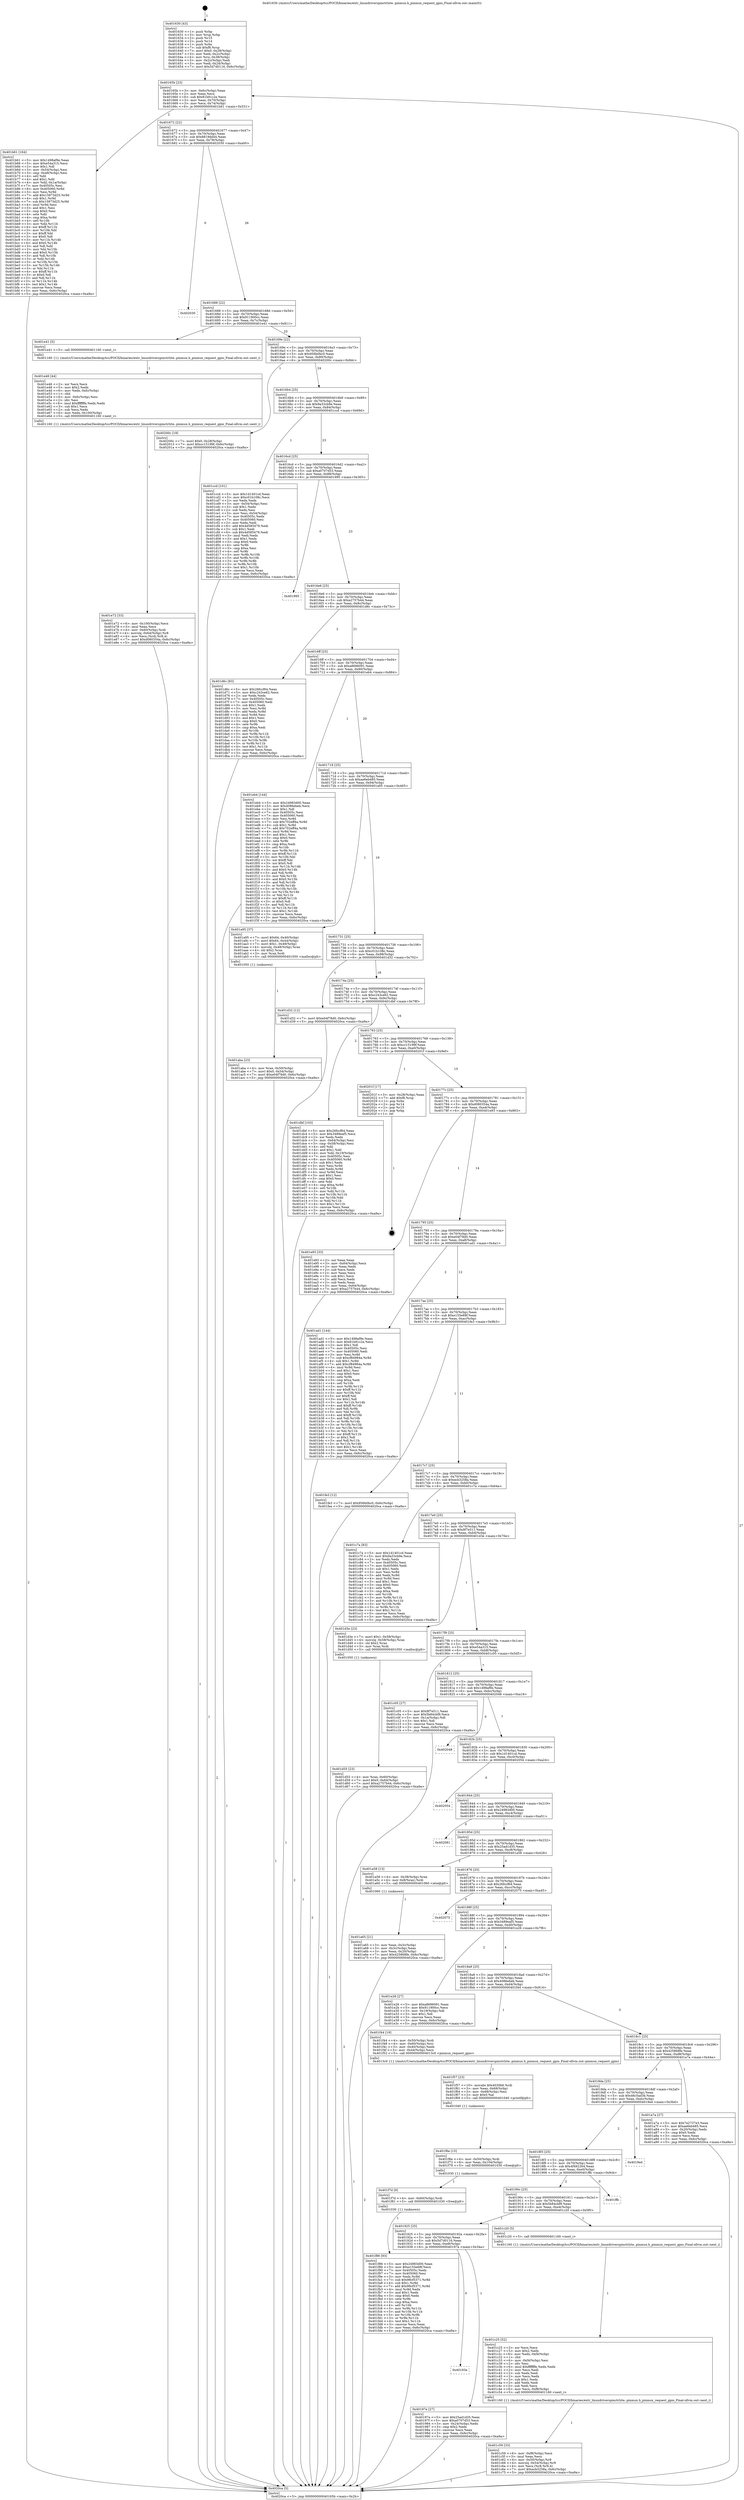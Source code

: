 digraph "0x401630" {
  label = "0x401630 (/mnt/c/Users/mathe/Desktop/tcc/POCII/binaries/extr_linuxdriverspinctrlzte..pinmux.h_pinmux_request_gpio_Final-ollvm.out::main(0))"
  labelloc = "t"
  node[shape=record]

  Entry [label="",width=0.3,height=0.3,shape=circle,fillcolor=black,style=filled]
  "0x40165b" [label="{
     0x40165b [23]\l
     | [instrs]\l
     &nbsp;&nbsp;0x40165b \<+3\>: mov -0x6c(%rbp),%eax\l
     &nbsp;&nbsp;0x40165e \<+2\>: mov %eax,%ecx\l
     &nbsp;&nbsp;0x401660 \<+6\>: sub $0x81b91c2e,%ecx\l
     &nbsp;&nbsp;0x401666 \<+3\>: mov %eax,-0x70(%rbp)\l
     &nbsp;&nbsp;0x401669 \<+3\>: mov %ecx,-0x74(%rbp)\l
     &nbsp;&nbsp;0x40166c \<+6\>: je 0000000000401b61 \<main+0x531\>\l
  }"]
  "0x401b61" [label="{
     0x401b61 [164]\l
     | [instrs]\l
     &nbsp;&nbsp;0x401b61 \<+5\>: mov $0x1498af9e,%eax\l
     &nbsp;&nbsp;0x401b66 \<+5\>: mov $0xe54a315,%ecx\l
     &nbsp;&nbsp;0x401b6b \<+2\>: mov $0x1,%dl\l
     &nbsp;&nbsp;0x401b6d \<+3\>: mov -0x54(%rbp),%esi\l
     &nbsp;&nbsp;0x401b70 \<+3\>: cmp -0x48(%rbp),%esi\l
     &nbsp;&nbsp;0x401b73 \<+4\>: setl %dil\l
     &nbsp;&nbsp;0x401b77 \<+4\>: and $0x1,%dil\l
     &nbsp;&nbsp;0x401b7b \<+4\>: mov %dil,-0x1a(%rbp)\l
     &nbsp;&nbsp;0x401b7f \<+7\>: mov 0x40505c,%esi\l
     &nbsp;&nbsp;0x401b86 \<+8\>: mov 0x405060,%r8d\l
     &nbsp;&nbsp;0x401b8e \<+3\>: mov %esi,%r9d\l
     &nbsp;&nbsp;0x401b91 \<+7\>: add $0x15873d25,%r9d\l
     &nbsp;&nbsp;0x401b98 \<+4\>: sub $0x1,%r9d\l
     &nbsp;&nbsp;0x401b9c \<+7\>: sub $0x15873d25,%r9d\l
     &nbsp;&nbsp;0x401ba3 \<+4\>: imul %r9d,%esi\l
     &nbsp;&nbsp;0x401ba7 \<+3\>: and $0x1,%esi\l
     &nbsp;&nbsp;0x401baa \<+3\>: cmp $0x0,%esi\l
     &nbsp;&nbsp;0x401bad \<+4\>: sete %dil\l
     &nbsp;&nbsp;0x401bb1 \<+4\>: cmp $0xa,%r8d\l
     &nbsp;&nbsp;0x401bb5 \<+4\>: setl %r10b\l
     &nbsp;&nbsp;0x401bb9 \<+3\>: mov %dil,%r11b\l
     &nbsp;&nbsp;0x401bbc \<+4\>: xor $0xff,%r11b\l
     &nbsp;&nbsp;0x401bc0 \<+3\>: mov %r10b,%bl\l
     &nbsp;&nbsp;0x401bc3 \<+3\>: xor $0xff,%bl\l
     &nbsp;&nbsp;0x401bc6 \<+3\>: xor $0x0,%dl\l
     &nbsp;&nbsp;0x401bc9 \<+3\>: mov %r11b,%r14b\l
     &nbsp;&nbsp;0x401bcc \<+4\>: and $0x0,%r14b\l
     &nbsp;&nbsp;0x401bd0 \<+3\>: and %dl,%dil\l
     &nbsp;&nbsp;0x401bd3 \<+3\>: mov %bl,%r15b\l
     &nbsp;&nbsp;0x401bd6 \<+4\>: and $0x0,%r15b\l
     &nbsp;&nbsp;0x401bda \<+3\>: and %dl,%r10b\l
     &nbsp;&nbsp;0x401bdd \<+3\>: or %dil,%r14b\l
     &nbsp;&nbsp;0x401be0 \<+3\>: or %r10b,%r15b\l
     &nbsp;&nbsp;0x401be3 \<+3\>: xor %r15b,%r14b\l
     &nbsp;&nbsp;0x401be6 \<+3\>: or %bl,%r11b\l
     &nbsp;&nbsp;0x401be9 \<+4\>: xor $0xff,%r11b\l
     &nbsp;&nbsp;0x401bed \<+3\>: or $0x0,%dl\l
     &nbsp;&nbsp;0x401bf0 \<+3\>: and %dl,%r11b\l
     &nbsp;&nbsp;0x401bf3 \<+3\>: or %r11b,%r14b\l
     &nbsp;&nbsp;0x401bf6 \<+4\>: test $0x1,%r14b\l
     &nbsp;&nbsp;0x401bfa \<+3\>: cmovne %ecx,%eax\l
     &nbsp;&nbsp;0x401bfd \<+3\>: mov %eax,-0x6c(%rbp)\l
     &nbsp;&nbsp;0x401c00 \<+5\>: jmp 00000000004020ca \<main+0xa9a\>\l
  }"]
  "0x401672" [label="{
     0x401672 [22]\l
     | [instrs]\l
     &nbsp;&nbsp;0x401672 \<+5\>: jmp 0000000000401677 \<main+0x47\>\l
     &nbsp;&nbsp;0x401677 \<+3\>: mov -0x70(%rbp),%eax\l
     &nbsp;&nbsp;0x40167a \<+5\>: sub $0x8819dd44,%eax\l
     &nbsp;&nbsp;0x40167f \<+3\>: mov %eax,-0x78(%rbp)\l
     &nbsp;&nbsp;0x401682 \<+6\>: je 0000000000402030 \<main+0xa00\>\l
  }"]
  Exit [label="",width=0.3,height=0.3,shape=circle,fillcolor=black,style=filled,peripheries=2]
  "0x402030" [label="{
     0x402030\l
  }", style=dashed]
  "0x401688" [label="{
     0x401688 [22]\l
     | [instrs]\l
     &nbsp;&nbsp;0x401688 \<+5\>: jmp 000000000040168d \<main+0x5d\>\l
     &nbsp;&nbsp;0x40168d \<+3\>: mov -0x70(%rbp),%eax\l
     &nbsp;&nbsp;0x401690 \<+5\>: sub $0x911900cc,%eax\l
     &nbsp;&nbsp;0x401695 \<+3\>: mov %eax,-0x7c(%rbp)\l
     &nbsp;&nbsp;0x401698 \<+6\>: je 0000000000401e41 \<main+0x811\>\l
  }"]
  "0x401f86" [label="{
     0x401f86 [93]\l
     | [instrs]\l
     &nbsp;&nbsp;0x401f86 \<+5\>: mov $0x24983d00,%eax\l
     &nbsp;&nbsp;0x401f8b \<+5\>: mov $0xe155e68f,%ecx\l
     &nbsp;&nbsp;0x401f90 \<+7\>: mov 0x40505c,%edx\l
     &nbsp;&nbsp;0x401f97 \<+7\>: mov 0x405060,%esi\l
     &nbsp;&nbsp;0x401f9e \<+3\>: mov %edx,%r8d\l
     &nbsp;&nbsp;0x401fa1 \<+7\>: sub $0x98cf5371,%r8d\l
     &nbsp;&nbsp;0x401fa8 \<+4\>: sub $0x1,%r8d\l
     &nbsp;&nbsp;0x401fac \<+7\>: add $0x98cf5371,%r8d\l
     &nbsp;&nbsp;0x401fb3 \<+4\>: imul %r8d,%edx\l
     &nbsp;&nbsp;0x401fb7 \<+3\>: and $0x1,%edx\l
     &nbsp;&nbsp;0x401fba \<+3\>: cmp $0x0,%edx\l
     &nbsp;&nbsp;0x401fbd \<+4\>: sete %r9b\l
     &nbsp;&nbsp;0x401fc1 \<+3\>: cmp $0xa,%esi\l
     &nbsp;&nbsp;0x401fc4 \<+4\>: setl %r10b\l
     &nbsp;&nbsp;0x401fc8 \<+3\>: mov %r9b,%r11b\l
     &nbsp;&nbsp;0x401fcb \<+3\>: and %r10b,%r11b\l
     &nbsp;&nbsp;0x401fce \<+3\>: xor %r10b,%r9b\l
     &nbsp;&nbsp;0x401fd1 \<+3\>: or %r9b,%r11b\l
     &nbsp;&nbsp;0x401fd4 \<+4\>: test $0x1,%r11b\l
     &nbsp;&nbsp;0x401fd8 \<+3\>: cmovne %ecx,%eax\l
     &nbsp;&nbsp;0x401fdb \<+3\>: mov %eax,-0x6c(%rbp)\l
     &nbsp;&nbsp;0x401fde \<+5\>: jmp 00000000004020ca \<main+0xa9a\>\l
  }"]
  "0x401e41" [label="{
     0x401e41 [5]\l
     | [instrs]\l
     &nbsp;&nbsp;0x401e41 \<+5\>: call 0000000000401160 \<next_i\>\l
     | [calls]\l
     &nbsp;&nbsp;0x401160 \{1\} (/mnt/c/Users/mathe/Desktop/tcc/POCII/binaries/extr_linuxdriverspinctrlzte..pinmux.h_pinmux_request_gpio_Final-ollvm.out::next_i)\l
  }"]
  "0x40169e" [label="{
     0x40169e [22]\l
     | [instrs]\l
     &nbsp;&nbsp;0x40169e \<+5\>: jmp 00000000004016a3 \<main+0x73\>\l
     &nbsp;&nbsp;0x4016a3 \<+3\>: mov -0x70(%rbp),%eax\l
     &nbsp;&nbsp;0x4016a6 \<+5\>: sub $0x956b0bc0,%eax\l
     &nbsp;&nbsp;0x4016ab \<+3\>: mov %eax,-0x80(%rbp)\l
     &nbsp;&nbsp;0x4016ae \<+6\>: je 000000000040200c \<main+0x9dc\>\l
  }"]
  "0x401f7d" [label="{
     0x401f7d [9]\l
     | [instrs]\l
     &nbsp;&nbsp;0x401f7d \<+4\>: mov -0x60(%rbp),%rdi\l
     &nbsp;&nbsp;0x401f81 \<+5\>: call 0000000000401030 \<free@plt\>\l
     | [calls]\l
     &nbsp;&nbsp;0x401030 \{1\} (unknown)\l
  }"]
  "0x40200c" [label="{
     0x40200c [19]\l
     | [instrs]\l
     &nbsp;&nbsp;0x40200c \<+7\>: movl $0x0,-0x28(%rbp)\l
     &nbsp;&nbsp;0x402013 \<+7\>: movl $0xcc15199f,-0x6c(%rbp)\l
     &nbsp;&nbsp;0x40201a \<+5\>: jmp 00000000004020ca \<main+0xa9a\>\l
  }"]
  "0x4016b4" [label="{
     0x4016b4 [25]\l
     | [instrs]\l
     &nbsp;&nbsp;0x4016b4 \<+5\>: jmp 00000000004016b9 \<main+0x89\>\l
     &nbsp;&nbsp;0x4016b9 \<+3\>: mov -0x70(%rbp),%eax\l
     &nbsp;&nbsp;0x4016bc \<+5\>: sub $0x9a33cb9e,%eax\l
     &nbsp;&nbsp;0x4016c1 \<+6\>: mov %eax,-0x84(%rbp)\l
     &nbsp;&nbsp;0x4016c7 \<+6\>: je 0000000000401ccd \<main+0x69d\>\l
  }"]
  "0x401f6e" [label="{
     0x401f6e [15]\l
     | [instrs]\l
     &nbsp;&nbsp;0x401f6e \<+4\>: mov -0x50(%rbp),%rdi\l
     &nbsp;&nbsp;0x401f72 \<+6\>: mov %eax,-0x104(%rbp)\l
     &nbsp;&nbsp;0x401f78 \<+5\>: call 0000000000401030 \<free@plt\>\l
     | [calls]\l
     &nbsp;&nbsp;0x401030 \{1\} (unknown)\l
  }"]
  "0x401ccd" [label="{
     0x401ccd [101]\l
     | [instrs]\l
     &nbsp;&nbsp;0x401ccd \<+5\>: mov $0x1d1401cd,%eax\l
     &nbsp;&nbsp;0x401cd2 \<+5\>: mov $0xc01b108c,%ecx\l
     &nbsp;&nbsp;0x401cd7 \<+2\>: xor %edx,%edx\l
     &nbsp;&nbsp;0x401cd9 \<+3\>: mov -0x54(%rbp),%esi\l
     &nbsp;&nbsp;0x401cdc \<+3\>: sub $0x1,%edx\l
     &nbsp;&nbsp;0x401cdf \<+2\>: sub %edx,%esi\l
     &nbsp;&nbsp;0x401ce1 \<+3\>: mov %esi,-0x54(%rbp)\l
     &nbsp;&nbsp;0x401ce4 \<+7\>: mov 0x40505c,%edx\l
     &nbsp;&nbsp;0x401ceb \<+7\>: mov 0x405060,%esi\l
     &nbsp;&nbsp;0x401cf2 \<+2\>: mov %edx,%edi\l
     &nbsp;&nbsp;0x401cf4 \<+6\>: add $0x4d585479,%edi\l
     &nbsp;&nbsp;0x401cfa \<+3\>: sub $0x1,%edi\l
     &nbsp;&nbsp;0x401cfd \<+6\>: sub $0x4d585479,%edi\l
     &nbsp;&nbsp;0x401d03 \<+3\>: imul %edi,%edx\l
     &nbsp;&nbsp;0x401d06 \<+3\>: and $0x1,%edx\l
     &nbsp;&nbsp;0x401d09 \<+3\>: cmp $0x0,%edx\l
     &nbsp;&nbsp;0x401d0c \<+4\>: sete %r8b\l
     &nbsp;&nbsp;0x401d10 \<+3\>: cmp $0xa,%esi\l
     &nbsp;&nbsp;0x401d13 \<+4\>: setl %r9b\l
     &nbsp;&nbsp;0x401d17 \<+3\>: mov %r8b,%r10b\l
     &nbsp;&nbsp;0x401d1a \<+3\>: and %r9b,%r10b\l
     &nbsp;&nbsp;0x401d1d \<+3\>: xor %r9b,%r8b\l
     &nbsp;&nbsp;0x401d20 \<+3\>: or %r8b,%r10b\l
     &nbsp;&nbsp;0x401d23 \<+4\>: test $0x1,%r10b\l
     &nbsp;&nbsp;0x401d27 \<+3\>: cmovne %ecx,%eax\l
     &nbsp;&nbsp;0x401d2a \<+3\>: mov %eax,-0x6c(%rbp)\l
     &nbsp;&nbsp;0x401d2d \<+5\>: jmp 00000000004020ca \<main+0xa9a\>\l
  }"]
  "0x4016cd" [label="{
     0x4016cd [25]\l
     | [instrs]\l
     &nbsp;&nbsp;0x4016cd \<+5\>: jmp 00000000004016d2 \<main+0xa2\>\l
     &nbsp;&nbsp;0x4016d2 \<+3\>: mov -0x70(%rbp),%eax\l
     &nbsp;&nbsp;0x4016d5 \<+5\>: sub $0xa0707d53,%eax\l
     &nbsp;&nbsp;0x4016da \<+6\>: mov %eax,-0x88(%rbp)\l
     &nbsp;&nbsp;0x4016e0 \<+6\>: je 0000000000401995 \<main+0x365\>\l
  }"]
  "0x401f57" [label="{
     0x401f57 [23]\l
     | [instrs]\l
     &nbsp;&nbsp;0x401f57 \<+10\>: movabs $0x4030b6,%rdi\l
     &nbsp;&nbsp;0x401f61 \<+3\>: mov %eax,-0x68(%rbp)\l
     &nbsp;&nbsp;0x401f64 \<+3\>: mov -0x68(%rbp),%esi\l
     &nbsp;&nbsp;0x401f67 \<+2\>: mov $0x0,%al\l
     &nbsp;&nbsp;0x401f69 \<+5\>: call 0000000000401040 \<printf@plt\>\l
     | [calls]\l
     &nbsp;&nbsp;0x401040 \{1\} (unknown)\l
  }"]
  "0x401995" [label="{
     0x401995\l
  }", style=dashed]
  "0x4016e6" [label="{
     0x4016e6 [25]\l
     | [instrs]\l
     &nbsp;&nbsp;0x4016e6 \<+5\>: jmp 00000000004016eb \<main+0xbb\>\l
     &nbsp;&nbsp;0x4016eb \<+3\>: mov -0x70(%rbp),%eax\l
     &nbsp;&nbsp;0x4016ee \<+5\>: sub $0xa2757b44,%eax\l
     &nbsp;&nbsp;0x4016f3 \<+6\>: mov %eax,-0x8c(%rbp)\l
     &nbsp;&nbsp;0x4016f9 \<+6\>: je 0000000000401d6c \<main+0x73c\>\l
  }"]
  "0x401e72" [label="{
     0x401e72 [33]\l
     | [instrs]\l
     &nbsp;&nbsp;0x401e72 \<+6\>: mov -0x100(%rbp),%ecx\l
     &nbsp;&nbsp;0x401e78 \<+3\>: imul %eax,%ecx\l
     &nbsp;&nbsp;0x401e7b \<+4\>: mov -0x60(%rbp),%rdi\l
     &nbsp;&nbsp;0x401e7f \<+4\>: movslq -0x64(%rbp),%r8\l
     &nbsp;&nbsp;0x401e83 \<+4\>: mov %ecx,(%rdi,%r8,4)\l
     &nbsp;&nbsp;0x401e87 \<+7\>: movl $0xd080354a,-0x6c(%rbp)\l
     &nbsp;&nbsp;0x401e8e \<+5\>: jmp 00000000004020ca \<main+0xa9a\>\l
  }"]
  "0x401d6c" [label="{
     0x401d6c [83]\l
     | [instrs]\l
     &nbsp;&nbsp;0x401d6c \<+5\>: mov $0x26fccf64,%eax\l
     &nbsp;&nbsp;0x401d71 \<+5\>: mov $0xc243ce62,%ecx\l
     &nbsp;&nbsp;0x401d76 \<+2\>: xor %edx,%edx\l
     &nbsp;&nbsp;0x401d78 \<+7\>: mov 0x40505c,%esi\l
     &nbsp;&nbsp;0x401d7f \<+7\>: mov 0x405060,%edi\l
     &nbsp;&nbsp;0x401d86 \<+3\>: sub $0x1,%edx\l
     &nbsp;&nbsp;0x401d89 \<+3\>: mov %esi,%r8d\l
     &nbsp;&nbsp;0x401d8c \<+3\>: add %edx,%r8d\l
     &nbsp;&nbsp;0x401d8f \<+4\>: imul %r8d,%esi\l
     &nbsp;&nbsp;0x401d93 \<+3\>: and $0x1,%esi\l
     &nbsp;&nbsp;0x401d96 \<+3\>: cmp $0x0,%esi\l
     &nbsp;&nbsp;0x401d99 \<+4\>: sete %r9b\l
     &nbsp;&nbsp;0x401d9d \<+3\>: cmp $0xa,%edi\l
     &nbsp;&nbsp;0x401da0 \<+4\>: setl %r10b\l
     &nbsp;&nbsp;0x401da4 \<+3\>: mov %r9b,%r11b\l
     &nbsp;&nbsp;0x401da7 \<+3\>: and %r10b,%r11b\l
     &nbsp;&nbsp;0x401daa \<+3\>: xor %r10b,%r9b\l
     &nbsp;&nbsp;0x401dad \<+3\>: or %r9b,%r11b\l
     &nbsp;&nbsp;0x401db0 \<+4\>: test $0x1,%r11b\l
     &nbsp;&nbsp;0x401db4 \<+3\>: cmovne %ecx,%eax\l
     &nbsp;&nbsp;0x401db7 \<+3\>: mov %eax,-0x6c(%rbp)\l
     &nbsp;&nbsp;0x401dba \<+5\>: jmp 00000000004020ca \<main+0xa9a\>\l
  }"]
  "0x4016ff" [label="{
     0x4016ff [25]\l
     | [instrs]\l
     &nbsp;&nbsp;0x4016ff \<+5\>: jmp 0000000000401704 \<main+0xd4\>\l
     &nbsp;&nbsp;0x401704 \<+3\>: mov -0x70(%rbp),%eax\l
     &nbsp;&nbsp;0x401707 \<+5\>: sub $0xa8696091,%eax\l
     &nbsp;&nbsp;0x40170c \<+6\>: mov %eax,-0x90(%rbp)\l
     &nbsp;&nbsp;0x401712 \<+6\>: je 0000000000401eb4 \<main+0x884\>\l
  }"]
  "0x401e46" [label="{
     0x401e46 [44]\l
     | [instrs]\l
     &nbsp;&nbsp;0x401e46 \<+2\>: xor %ecx,%ecx\l
     &nbsp;&nbsp;0x401e48 \<+5\>: mov $0x2,%edx\l
     &nbsp;&nbsp;0x401e4d \<+6\>: mov %edx,-0xfc(%rbp)\l
     &nbsp;&nbsp;0x401e53 \<+1\>: cltd\l
     &nbsp;&nbsp;0x401e54 \<+6\>: mov -0xfc(%rbp),%esi\l
     &nbsp;&nbsp;0x401e5a \<+2\>: idiv %esi\l
     &nbsp;&nbsp;0x401e5c \<+6\>: imul $0xfffffffe,%edx,%edx\l
     &nbsp;&nbsp;0x401e62 \<+3\>: sub $0x1,%ecx\l
     &nbsp;&nbsp;0x401e65 \<+2\>: sub %ecx,%edx\l
     &nbsp;&nbsp;0x401e67 \<+6\>: mov %edx,-0x100(%rbp)\l
     &nbsp;&nbsp;0x401e6d \<+5\>: call 0000000000401160 \<next_i\>\l
     | [calls]\l
     &nbsp;&nbsp;0x401160 \{1\} (/mnt/c/Users/mathe/Desktop/tcc/POCII/binaries/extr_linuxdriverspinctrlzte..pinmux.h_pinmux_request_gpio_Final-ollvm.out::next_i)\l
  }"]
  "0x401eb4" [label="{
     0x401eb4 [144]\l
     | [instrs]\l
     &nbsp;&nbsp;0x401eb4 \<+5\>: mov $0x24983d00,%eax\l
     &nbsp;&nbsp;0x401eb9 \<+5\>: mov $0x4086ebeb,%ecx\l
     &nbsp;&nbsp;0x401ebe \<+2\>: mov $0x1,%dl\l
     &nbsp;&nbsp;0x401ec0 \<+7\>: mov 0x40505c,%esi\l
     &nbsp;&nbsp;0x401ec7 \<+7\>: mov 0x405060,%edi\l
     &nbsp;&nbsp;0x401ece \<+3\>: mov %esi,%r8d\l
     &nbsp;&nbsp;0x401ed1 \<+7\>: sub $0x702eff4a,%r8d\l
     &nbsp;&nbsp;0x401ed8 \<+4\>: sub $0x1,%r8d\l
     &nbsp;&nbsp;0x401edc \<+7\>: add $0x702eff4a,%r8d\l
     &nbsp;&nbsp;0x401ee3 \<+4\>: imul %r8d,%esi\l
     &nbsp;&nbsp;0x401ee7 \<+3\>: and $0x1,%esi\l
     &nbsp;&nbsp;0x401eea \<+3\>: cmp $0x0,%esi\l
     &nbsp;&nbsp;0x401eed \<+4\>: sete %r9b\l
     &nbsp;&nbsp;0x401ef1 \<+3\>: cmp $0xa,%edi\l
     &nbsp;&nbsp;0x401ef4 \<+4\>: setl %r10b\l
     &nbsp;&nbsp;0x401ef8 \<+3\>: mov %r9b,%r11b\l
     &nbsp;&nbsp;0x401efb \<+4\>: xor $0xff,%r11b\l
     &nbsp;&nbsp;0x401eff \<+3\>: mov %r10b,%bl\l
     &nbsp;&nbsp;0x401f02 \<+3\>: xor $0xff,%bl\l
     &nbsp;&nbsp;0x401f05 \<+3\>: xor $0x0,%dl\l
     &nbsp;&nbsp;0x401f08 \<+3\>: mov %r11b,%r14b\l
     &nbsp;&nbsp;0x401f0b \<+4\>: and $0x0,%r14b\l
     &nbsp;&nbsp;0x401f0f \<+3\>: and %dl,%r9b\l
     &nbsp;&nbsp;0x401f12 \<+3\>: mov %bl,%r15b\l
     &nbsp;&nbsp;0x401f15 \<+4\>: and $0x0,%r15b\l
     &nbsp;&nbsp;0x401f19 \<+3\>: and %dl,%r10b\l
     &nbsp;&nbsp;0x401f1c \<+3\>: or %r9b,%r14b\l
     &nbsp;&nbsp;0x401f1f \<+3\>: or %r10b,%r15b\l
     &nbsp;&nbsp;0x401f22 \<+3\>: xor %r15b,%r14b\l
     &nbsp;&nbsp;0x401f25 \<+3\>: or %bl,%r11b\l
     &nbsp;&nbsp;0x401f28 \<+4\>: xor $0xff,%r11b\l
     &nbsp;&nbsp;0x401f2c \<+3\>: or $0x0,%dl\l
     &nbsp;&nbsp;0x401f2f \<+3\>: and %dl,%r11b\l
     &nbsp;&nbsp;0x401f32 \<+3\>: or %r11b,%r14b\l
     &nbsp;&nbsp;0x401f35 \<+4\>: test $0x1,%r14b\l
     &nbsp;&nbsp;0x401f39 \<+3\>: cmovne %ecx,%eax\l
     &nbsp;&nbsp;0x401f3c \<+3\>: mov %eax,-0x6c(%rbp)\l
     &nbsp;&nbsp;0x401f3f \<+5\>: jmp 00000000004020ca \<main+0xa9a\>\l
  }"]
  "0x401718" [label="{
     0x401718 [25]\l
     | [instrs]\l
     &nbsp;&nbsp;0x401718 \<+5\>: jmp 000000000040171d \<main+0xed\>\l
     &nbsp;&nbsp;0x40171d \<+3\>: mov -0x70(%rbp),%eax\l
     &nbsp;&nbsp;0x401720 \<+5\>: sub $0xae6eb485,%eax\l
     &nbsp;&nbsp;0x401725 \<+6\>: mov %eax,-0x94(%rbp)\l
     &nbsp;&nbsp;0x40172b \<+6\>: je 0000000000401a95 \<main+0x465\>\l
  }"]
  "0x401d55" [label="{
     0x401d55 [23]\l
     | [instrs]\l
     &nbsp;&nbsp;0x401d55 \<+4\>: mov %rax,-0x60(%rbp)\l
     &nbsp;&nbsp;0x401d59 \<+7\>: movl $0x0,-0x64(%rbp)\l
     &nbsp;&nbsp;0x401d60 \<+7\>: movl $0xa2757b44,-0x6c(%rbp)\l
     &nbsp;&nbsp;0x401d67 \<+5\>: jmp 00000000004020ca \<main+0xa9a\>\l
  }"]
  "0x401a95" [label="{
     0x401a95 [37]\l
     | [instrs]\l
     &nbsp;&nbsp;0x401a95 \<+7\>: movl $0x64,-0x40(%rbp)\l
     &nbsp;&nbsp;0x401a9c \<+7\>: movl $0x64,-0x44(%rbp)\l
     &nbsp;&nbsp;0x401aa3 \<+7\>: movl $0x1,-0x48(%rbp)\l
     &nbsp;&nbsp;0x401aaa \<+4\>: movslq -0x48(%rbp),%rax\l
     &nbsp;&nbsp;0x401aae \<+4\>: shl $0x2,%rax\l
     &nbsp;&nbsp;0x401ab2 \<+3\>: mov %rax,%rdi\l
     &nbsp;&nbsp;0x401ab5 \<+5\>: call 0000000000401050 \<malloc@plt\>\l
     | [calls]\l
     &nbsp;&nbsp;0x401050 \{1\} (unknown)\l
  }"]
  "0x401731" [label="{
     0x401731 [25]\l
     | [instrs]\l
     &nbsp;&nbsp;0x401731 \<+5\>: jmp 0000000000401736 \<main+0x106\>\l
     &nbsp;&nbsp;0x401736 \<+3\>: mov -0x70(%rbp),%eax\l
     &nbsp;&nbsp;0x401739 \<+5\>: sub $0xc01b108c,%eax\l
     &nbsp;&nbsp;0x40173e \<+6\>: mov %eax,-0x98(%rbp)\l
     &nbsp;&nbsp;0x401744 \<+6\>: je 0000000000401d32 \<main+0x702\>\l
  }"]
  "0x401c59" [label="{
     0x401c59 [33]\l
     | [instrs]\l
     &nbsp;&nbsp;0x401c59 \<+6\>: mov -0xf8(%rbp),%ecx\l
     &nbsp;&nbsp;0x401c5f \<+3\>: imul %eax,%ecx\l
     &nbsp;&nbsp;0x401c62 \<+4\>: mov -0x50(%rbp),%r8\l
     &nbsp;&nbsp;0x401c66 \<+4\>: movslq -0x54(%rbp),%r9\l
     &nbsp;&nbsp;0x401c6a \<+4\>: mov %ecx,(%r8,%r9,4)\l
     &nbsp;&nbsp;0x401c6e \<+7\>: movl $0xecb3258a,-0x6c(%rbp)\l
     &nbsp;&nbsp;0x401c75 \<+5\>: jmp 00000000004020ca \<main+0xa9a\>\l
  }"]
  "0x401d32" [label="{
     0x401d32 [12]\l
     | [instrs]\l
     &nbsp;&nbsp;0x401d32 \<+7\>: movl $0xe04f78d0,-0x6c(%rbp)\l
     &nbsp;&nbsp;0x401d39 \<+5\>: jmp 00000000004020ca \<main+0xa9a\>\l
  }"]
  "0x40174a" [label="{
     0x40174a [25]\l
     | [instrs]\l
     &nbsp;&nbsp;0x40174a \<+5\>: jmp 000000000040174f \<main+0x11f\>\l
     &nbsp;&nbsp;0x40174f \<+3\>: mov -0x70(%rbp),%eax\l
     &nbsp;&nbsp;0x401752 \<+5\>: sub $0xc243ce62,%eax\l
     &nbsp;&nbsp;0x401757 \<+6\>: mov %eax,-0x9c(%rbp)\l
     &nbsp;&nbsp;0x40175d \<+6\>: je 0000000000401dbf \<main+0x78f\>\l
  }"]
  "0x401c25" [label="{
     0x401c25 [52]\l
     | [instrs]\l
     &nbsp;&nbsp;0x401c25 \<+2\>: xor %ecx,%ecx\l
     &nbsp;&nbsp;0x401c27 \<+5\>: mov $0x2,%edx\l
     &nbsp;&nbsp;0x401c2c \<+6\>: mov %edx,-0xf4(%rbp)\l
     &nbsp;&nbsp;0x401c32 \<+1\>: cltd\l
     &nbsp;&nbsp;0x401c33 \<+6\>: mov -0xf4(%rbp),%esi\l
     &nbsp;&nbsp;0x401c39 \<+2\>: idiv %esi\l
     &nbsp;&nbsp;0x401c3b \<+6\>: imul $0xfffffffe,%edx,%edx\l
     &nbsp;&nbsp;0x401c41 \<+2\>: mov %ecx,%edi\l
     &nbsp;&nbsp;0x401c43 \<+2\>: sub %edx,%edi\l
     &nbsp;&nbsp;0x401c45 \<+2\>: mov %ecx,%edx\l
     &nbsp;&nbsp;0x401c47 \<+3\>: sub $0x1,%edx\l
     &nbsp;&nbsp;0x401c4a \<+2\>: add %edx,%edi\l
     &nbsp;&nbsp;0x401c4c \<+2\>: sub %edi,%ecx\l
     &nbsp;&nbsp;0x401c4e \<+6\>: mov %ecx,-0xf8(%rbp)\l
     &nbsp;&nbsp;0x401c54 \<+5\>: call 0000000000401160 \<next_i\>\l
     | [calls]\l
     &nbsp;&nbsp;0x401160 \{1\} (/mnt/c/Users/mathe/Desktop/tcc/POCII/binaries/extr_linuxdriverspinctrlzte..pinmux.h_pinmux_request_gpio_Final-ollvm.out::next_i)\l
  }"]
  "0x401dbf" [label="{
     0x401dbf [103]\l
     | [instrs]\l
     &nbsp;&nbsp;0x401dbf \<+5\>: mov $0x26fccf64,%eax\l
     &nbsp;&nbsp;0x401dc4 \<+5\>: mov $0x3489eaf5,%ecx\l
     &nbsp;&nbsp;0x401dc9 \<+2\>: xor %edx,%edx\l
     &nbsp;&nbsp;0x401dcb \<+3\>: mov -0x64(%rbp),%esi\l
     &nbsp;&nbsp;0x401dce \<+3\>: cmp -0x58(%rbp),%esi\l
     &nbsp;&nbsp;0x401dd1 \<+4\>: setl %dil\l
     &nbsp;&nbsp;0x401dd5 \<+4\>: and $0x1,%dil\l
     &nbsp;&nbsp;0x401dd9 \<+4\>: mov %dil,-0x19(%rbp)\l
     &nbsp;&nbsp;0x401ddd \<+7\>: mov 0x40505c,%esi\l
     &nbsp;&nbsp;0x401de4 \<+8\>: mov 0x405060,%r8d\l
     &nbsp;&nbsp;0x401dec \<+3\>: sub $0x1,%edx\l
     &nbsp;&nbsp;0x401def \<+3\>: mov %esi,%r9d\l
     &nbsp;&nbsp;0x401df2 \<+3\>: add %edx,%r9d\l
     &nbsp;&nbsp;0x401df5 \<+4\>: imul %r9d,%esi\l
     &nbsp;&nbsp;0x401df9 \<+3\>: and $0x1,%esi\l
     &nbsp;&nbsp;0x401dfc \<+3\>: cmp $0x0,%esi\l
     &nbsp;&nbsp;0x401dff \<+4\>: sete %dil\l
     &nbsp;&nbsp;0x401e03 \<+4\>: cmp $0xa,%r8d\l
     &nbsp;&nbsp;0x401e07 \<+4\>: setl %r10b\l
     &nbsp;&nbsp;0x401e0b \<+3\>: mov %dil,%r11b\l
     &nbsp;&nbsp;0x401e0e \<+3\>: and %r10b,%r11b\l
     &nbsp;&nbsp;0x401e11 \<+3\>: xor %r10b,%dil\l
     &nbsp;&nbsp;0x401e14 \<+3\>: or %dil,%r11b\l
     &nbsp;&nbsp;0x401e17 \<+4\>: test $0x1,%r11b\l
     &nbsp;&nbsp;0x401e1b \<+3\>: cmovne %ecx,%eax\l
     &nbsp;&nbsp;0x401e1e \<+3\>: mov %eax,-0x6c(%rbp)\l
     &nbsp;&nbsp;0x401e21 \<+5\>: jmp 00000000004020ca \<main+0xa9a\>\l
  }"]
  "0x401763" [label="{
     0x401763 [25]\l
     | [instrs]\l
     &nbsp;&nbsp;0x401763 \<+5\>: jmp 0000000000401768 \<main+0x138\>\l
     &nbsp;&nbsp;0x401768 \<+3\>: mov -0x70(%rbp),%eax\l
     &nbsp;&nbsp;0x40176b \<+5\>: sub $0xcc15199f,%eax\l
     &nbsp;&nbsp;0x401770 \<+6\>: mov %eax,-0xa0(%rbp)\l
     &nbsp;&nbsp;0x401776 \<+6\>: je 000000000040201f \<main+0x9ef\>\l
  }"]
  "0x401aba" [label="{
     0x401aba [23]\l
     | [instrs]\l
     &nbsp;&nbsp;0x401aba \<+4\>: mov %rax,-0x50(%rbp)\l
     &nbsp;&nbsp;0x401abe \<+7\>: movl $0x0,-0x54(%rbp)\l
     &nbsp;&nbsp;0x401ac5 \<+7\>: movl $0xe04f78d0,-0x6c(%rbp)\l
     &nbsp;&nbsp;0x401acc \<+5\>: jmp 00000000004020ca \<main+0xa9a\>\l
  }"]
  "0x40201f" [label="{
     0x40201f [17]\l
     | [instrs]\l
     &nbsp;&nbsp;0x40201f \<+3\>: mov -0x28(%rbp),%eax\l
     &nbsp;&nbsp;0x402022 \<+7\>: add $0xf8,%rsp\l
     &nbsp;&nbsp;0x402029 \<+1\>: pop %rbx\l
     &nbsp;&nbsp;0x40202a \<+2\>: pop %r14\l
     &nbsp;&nbsp;0x40202c \<+2\>: pop %r15\l
     &nbsp;&nbsp;0x40202e \<+1\>: pop %rbp\l
     &nbsp;&nbsp;0x40202f \<+1\>: ret\l
  }"]
  "0x40177c" [label="{
     0x40177c [25]\l
     | [instrs]\l
     &nbsp;&nbsp;0x40177c \<+5\>: jmp 0000000000401781 \<main+0x151\>\l
     &nbsp;&nbsp;0x401781 \<+3\>: mov -0x70(%rbp),%eax\l
     &nbsp;&nbsp;0x401784 \<+5\>: sub $0xd080354a,%eax\l
     &nbsp;&nbsp;0x401789 \<+6\>: mov %eax,-0xa4(%rbp)\l
     &nbsp;&nbsp;0x40178f \<+6\>: je 0000000000401e93 \<main+0x863\>\l
  }"]
  "0x401a65" [label="{
     0x401a65 [21]\l
     | [instrs]\l
     &nbsp;&nbsp;0x401a65 \<+3\>: mov %eax,-0x3c(%rbp)\l
     &nbsp;&nbsp;0x401a68 \<+3\>: mov -0x3c(%rbp),%eax\l
     &nbsp;&nbsp;0x401a6b \<+3\>: mov %eax,-0x20(%rbp)\l
     &nbsp;&nbsp;0x401a6e \<+7\>: movl $0x425868fe,-0x6c(%rbp)\l
     &nbsp;&nbsp;0x401a75 \<+5\>: jmp 00000000004020ca \<main+0xa9a\>\l
  }"]
  "0x401e93" [label="{
     0x401e93 [33]\l
     | [instrs]\l
     &nbsp;&nbsp;0x401e93 \<+2\>: xor %eax,%eax\l
     &nbsp;&nbsp;0x401e95 \<+3\>: mov -0x64(%rbp),%ecx\l
     &nbsp;&nbsp;0x401e98 \<+2\>: mov %eax,%edx\l
     &nbsp;&nbsp;0x401e9a \<+2\>: sub %ecx,%edx\l
     &nbsp;&nbsp;0x401e9c \<+2\>: mov %eax,%ecx\l
     &nbsp;&nbsp;0x401e9e \<+3\>: sub $0x1,%ecx\l
     &nbsp;&nbsp;0x401ea1 \<+2\>: add %ecx,%edx\l
     &nbsp;&nbsp;0x401ea3 \<+2\>: sub %edx,%eax\l
     &nbsp;&nbsp;0x401ea5 \<+3\>: mov %eax,-0x64(%rbp)\l
     &nbsp;&nbsp;0x401ea8 \<+7\>: movl $0xa2757b44,-0x6c(%rbp)\l
     &nbsp;&nbsp;0x401eaf \<+5\>: jmp 00000000004020ca \<main+0xa9a\>\l
  }"]
  "0x401795" [label="{
     0x401795 [25]\l
     | [instrs]\l
     &nbsp;&nbsp;0x401795 \<+5\>: jmp 000000000040179a \<main+0x16a\>\l
     &nbsp;&nbsp;0x40179a \<+3\>: mov -0x70(%rbp),%eax\l
     &nbsp;&nbsp;0x40179d \<+5\>: sub $0xe04f78d0,%eax\l
     &nbsp;&nbsp;0x4017a2 \<+6\>: mov %eax,-0xa8(%rbp)\l
     &nbsp;&nbsp;0x4017a8 \<+6\>: je 0000000000401ad1 \<main+0x4a1\>\l
  }"]
  "0x401630" [label="{
     0x401630 [43]\l
     | [instrs]\l
     &nbsp;&nbsp;0x401630 \<+1\>: push %rbp\l
     &nbsp;&nbsp;0x401631 \<+3\>: mov %rsp,%rbp\l
     &nbsp;&nbsp;0x401634 \<+2\>: push %r15\l
     &nbsp;&nbsp;0x401636 \<+2\>: push %r14\l
     &nbsp;&nbsp;0x401638 \<+1\>: push %rbx\l
     &nbsp;&nbsp;0x401639 \<+7\>: sub $0xf8,%rsp\l
     &nbsp;&nbsp;0x401640 \<+7\>: movl $0x0,-0x28(%rbp)\l
     &nbsp;&nbsp;0x401647 \<+3\>: mov %edi,-0x2c(%rbp)\l
     &nbsp;&nbsp;0x40164a \<+4\>: mov %rsi,-0x38(%rbp)\l
     &nbsp;&nbsp;0x40164e \<+3\>: mov -0x2c(%rbp),%edi\l
     &nbsp;&nbsp;0x401651 \<+3\>: mov %edi,-0x24(%rbp)\l
     &nbsp;&nbsp;0x401654 \<+7\>: movl $0x5d7d0116,-0x6c(%rbp)\l
  }"]
  "0x401ad1" [label="{
     0x401ad1 [144]\l
     | [instrs]\l
     &nbsp;&nbsp;0x401ad1 \<+5\>: mov $0x1498af9e,%eax\l
     &nbsp;&nbsp;0x401ad6 \<+5\>: mov $0x81b91c2e,%ecx\l
     &nbsp;&nbsp;0x401adb \<+2\>: mov $0x1,%dl\l
     &nbsp;&nbsp;0x401add \<+7\>: mov 0x40505c,%esi\l
     &nbsp;&nbsp;0x401ae4 \<+7\>: mov 0x405060,%edi\l
     &nbsp;&nbsp;0x401aeb \<+3\>: mov %esi,%r8d\l
     &nbsp;&nbsp;0x401aee \<+7\>: sub $0xcf84984a,%r8d\l
     &nbsp;&nbsp;0x401af5 \<+4\>: sub $0x1,%r8d\l
     &nbsp;&nbsp;0x401af9 \<+7\>: add $0xcf84984a,%r8d\l
     &nbsp;&nbsp;0x401b00 \<+4\>: imul %r8d,%esi\l
     &nbsp;&nbsp;0x401b04 \<+3\>: and $0x1,%esi\l
     &nbsp;&nbsp;0x401b07 \<+3\>: cmp $0x0,%esi\l
     &nbsp;&nbsp;0x401b0a \<+4\>: sete %r9b\l
     &nbsp;&nbsp;0x401b0e \<+3\>: cmp $0xa,%edi\l
     &nbsp;&nbsp;0x401b11 \<+4\>: setl %r10b\l
     &nbsp;&nbsp;0x401b15 \<+3\>: mov %r9b,%r11b\l
     &nbsp;&nbsp;0x401b18 \<+4\>: xor $0xff,%r11b\l
     &nbsp;&nbsp;0x401b1c \<+3\>: mov %r10b,%bl\l
     &nbsp;&nbsp;0x401b1f \<+3\>: xor $0xff,%bl\l
     &nbsp;&nbsp;0x401b22 \<+3\>: xor $0x1,%dl\l
     &nbsp;&nbsp;0x401b25 \<+3\>: mov %r11b,%r14b\l
     &nbsp;&nbsp;0x401b28 \<+4\>: and $0xff,%r14b\l
     &nbsp;&nbsp;0x401b2c \<+3\>: and %dl,%r9b\l
     &nbsp;&nbsp;0x401b2f \<+3\>: mov %bl,%r15b\l
     &nbsp;&nbsp;0x401b32 \<+4\>: and $0xff,%r15b\l
     &nbsp;&nbsp;0x401b36 \<+3\>: and %dl,%r10b\l
     &nbsp;&nbsp;0x401b39 \<+3\>: or %r9b,%r14b\l
     &nbsp;&nbsp;0x401b3c \<+3\>: or %r10b,%r15b\l
     &nbsp;&nbsp;0x401b3f \<+3\>: xor %r15b,%r14b\l
     &nbsp;&nbsp;0x401b42 \<+3\>: or %bl,%r11b\l
     &nbsp;&nbsp;0x401b45 \<+4\>: xor $0xff,%r11b\l
     &nbsp;&nbsp;0x401b49 \<+3\>: or $0x1,%dl\l
     &nbsp;&nbsp;0x401b4c \<+3\>: and %dl,%r11b\l
     &nbsp;&nbsp;0x401b4f \<+3\>: or %r11b,%r14b\l
     &nbsp;&nbsp;0x401b52 \<+4\>: test $0x1,%r14b\l
     &nbsp;&nbsp;0x401b56 \<+3\>: cmovne %ecx,%eax\l
     &nbsp;&nbsp;0x401b59 \<+3\>: mov %eax,-0x6c(%rbp)\l
     &nbsp;&nbsp;0x401b5c \<+5\>: jmp 00000000004020ca \<main+0xa9a\>\l
  }"]
  "0x4017ae" [label="{
     0x4017ae [25]\l
     | [instrs]\l
     &nbsp;&nbsp;0x4017ae \<+5\>: jmp 00000000004017b3 \<main+0x183\>\l
     &nbsp;&nbsp;0x4017b3 \<+3\>: mov -0x70(%rbp),%eax\l
     &nbsp;&nbsp;0x4017b6 \<+5\>: sub $0xe155e68f,%eax\l
     &nbsp;&nbsp;0x4017bb \<+6\>: mov %eax,-0xac(%rbp)\l
     &nbsp;&nbsp;0x4017c1 \<+6\>: je 0000000000401fe3 \<main+0x9b3\>\l
  }"]
  "0x4020ca" [label="{
     0x4020ca [5]\l
     | [instrs]\l
     &nbsp;&nbsp;0x4020ca \<+5\>: jmp 000000000040165b \<main+0x2b\>\l
  }"]
  "0x401fe3" [label="{
     0x401fe3 [12]\l
     | [instrs]\l
     &nbsp;&nbsp;0x401fe3 \<+7\>: movl $0x956b0bc0,-0x6c(%rbp)\l
     &nbsp;&nbsp;0x401fea \<+5\>: jmp 00000000004020ca \<main+0xa9a\>\l
  }"]
  "0x4017c7" [label="{
     0x4017c7 [25]\l
     | [instrs]\l
     &nbsp;&nbsp;0x4017c7 \<+5\>: jmp 00000000004017cc \<main+0x19c\>\l
     &nbsp;&nbsp;0x4017cc \<+3\>: mov -0x70(%rbp),%eax\l
     &nbsp;&nbsp;0x4017cf \<+5\>: sub $0xecb3258a,%eax\l
     &nbsp;&nbsp;0x4017d4 \<+6\>: mov %eax,-0xb0(%rbp)\l
     &nbsp;&nbsp;0x4017da \<+6\>: je 0000000000401c7a \<main+0x64a\>\l
  }"]
  "0x40193e" [label="{
     0x40193e\l
  }", style=dashed]
  "0x401c7a" [label="{
     0x401c7a [83]\l
     | [instrs]\l
     &nbsp;&nbsp;0x401c7a \<+5\>: mov $0x1d1401cd,%eax\l
     &nbsp;&nbsp;0x401c7f \<+5\>: mov $0x9a33cb9e,%ecx\l
     &nbsp;&nbsp;0x401c84 \<+2\>: xor %edx,%edx\l
     &nbsp;&nbsp;0x401c86 \<+7\>: mov 0x40505c,%esi\l
     &nbsp;&nbsp;0x401c8d \<+7\>: mov 0x405060,%edi\l
     &nbsp;&nbsp;0x401c94 \<+3\>: sub $0x1,%edx\l
     &nbsp;&nbsp;0x401c97 \<+3\>: mov %esi,%r8d\l
     &nbsp;&nbsp;0x401c9a \<+3\>: add %edx,%r8d\l
     &nbsp;&nbsp;0x401c9d \<+4\>: imul %r8d,%esi\l
     &nbsp;&nbsp;0x401ca1 \<+3\>: and $0x1,%esi\l
     &nbsp;&nbsp;0x401ca4 \<+3\>: cmp $0x0,%esi\l
     &nbsp;&nbsp;0x401ca7 \<+4\>: sete %r9b\l
     &nbsp;&nbsp;0x401cab \<+3\>: cmp $0xa,%edi\l
     &nbsp;&nbsp;0x401cae \<+4\>: setl %r10b\l
     &nbsp;&nbsp;0x401cb2 \<+3\>: mov %r9b,%r11b\l
     &nbsp;&nbsp;0x401cb5 \<+3\>: and %r10b,%r11b\l
     &nbsp;&nbsp;0x401cb8 \<+3\>: xor %r10b,%r9b\l
     &nbsp;&nbsp;0x401cbb \<+3\>: or %r9b,%r11b\l
     &nbsp;&nbsp;0x401cbe \<+4\>: test $0x1,%r11b\l
     &nbsp;&nbsp;0x401cc2 \<+3\>: cmovne %ecx,%eax\l
     &nbsp;&nbsp;0x401cc5 \<+3\>: mov %eax,-0x6c(%rbp)\l
     &nbsp;&nbsp;0x401cc8 \<+5\>: jmp 00000000004020ca \<main+0xa9a\>\l
  }"]
  "0x4017e0" [label="{
     0x4017e0 [25]\l
     | [instrs]\l
     &nbsp;&nbsp;0x4017e0 \<+5\>: jmp 00000000004017e5 \<main+0x1b5\>\l
     &nbsp;&nbsp;0x4017e5 \<+3\>: mov -0x70(%rbp),%eax\l
     &nbsp;&nbsp;0x4017e8 \<+5\>: sub $0x9f7e511,%eax\l
     &nbsp;&nbsp;0x4017ed \<+6\>: mov %eax,-0xb4(%rbp)\l
     &nbsp;&nbsp;0x4017f3 \<+6\>: je 0000000000401d3e \<main+0x70e\>\l
  }"]
  "0x40197a" [label="{
     0x40197a [27]\l
     | [instrs]\l
     &nbsp;&nbsp;0x40197a \<+5\>: mov $0x25ad1d35,%eax\l
     &nbsp;&nbsp;0x40197f \<+5\>: mov $0xa0707d53,%ecx\l
     &nbsp;&nbsp;0x401984 \<+3\>: mov -0x24(%rbp),%edx\l
     &nbsp;&nbsp;0x401987 \<+3\>: cmp $0x2,%edx\l
     &nbsp;&nbsp;0x40198a \<+3\>: cmovne %ecx,%eax\l
     &nbsp;&nbsp;0x40198d \<+3\>: mov %eax,-0x6c(%rbp)\l
     &nbsp;&nbsp;0x401990 \<+5\>: jmp 00000000004020ca \<main+0xa9a\>\l
  }"]
  "0x401d3e" [label="{
     0x401d3e [23]\l
     | [instrs]\l
     &nbsp;&nbsp;0x401d3e \<+7\>: movl $0x1,-0x58(%rbp)\l
     &nbsp;&nbsp;0x401d45 \<+4\>: movslq -0x58(%rbp),%rax\l
     &nbsp;&nbsp;0x401d49 \<+4\>: shl $0x2,%rax\l
     &nbsp;&nbsp;0x401d4d \<+3\>: mov %rax,%rdi\l
     &nbsp;&nbsp;0x401d50 \<+5\>: call 0000000000401050 \<malloc@plt\>\l
     | [calls]\l
     &nbsp;&nbsp;0x401050 \{1\} (unknown)\l
  }"]
  "0x4017f9" [label="{
     0x4017f9 [25]\l
     | [instrs]\l
     &nbsp;&nbsp;0x4017f9 \<+5\>: jmp 00000000004017fe \<main+0x1ce\>\l
     &nbsp;&nbsp;0x4017fe \<+3\>: mov -0x70(%rbp),%eax\l
     &nbsp;&nbsp;0x401801 \<+5\>: sub $0xe54a315,%eax\l
     &nbsp;&nbsp;0x401806 \<+6\>: mov %eax,-0xb8(%rbp)\l
     &nbsp;&nbsp;0x40180c \<+6\>: je 0000000000401c05 \<main+0x5d5\>\l
  }"]
  "0x401925" [label="{
     0x401925 [25]\l
     | [instrs]\l
     &nbsp;&nbsp;0x401925 \<+5\>: jmp 000000000040192a \<main+0x2fa\>\l
     &nbsp;&nbsp;0x40192a \<+3\>: mov -0x70(%rbp),%eax\l
     &nbsp;&nbsp;0x40192d \<+5\>: sub $0x5d7d0116,%eax\l
     &nbsp;&nbsp;0x401932 \<+6\>: mov %eax,-0xe8(%rbp)\l
     &nbsp;&nbsp;0x401938 \<+6\>: je 000000000040197a \<main+0x34a\>\l
  }"]
  "0x401c05" [label="{
     0x401c05 [27]\l
     | [instrs]\l
     &nbsp;&nbsp;0x401c05 \<+5\>: mov $0x9f7e511,%eax\l
     &nbsp;&nbsp;0x401c0a \<+5\>: mov $0x5b84cbf9,%ecx\l
     &nbsp;&nbsp;0x401c0f \<+3\>: mov -0x1a(%rbp),%dl\l
     &nbsp;&nbsp;0x401c12 \<+3\>: test $0x1,%dl\l
     &nbsp;&nbsp;0x401c15 \<+3\>: cmovne %ecx,%eax\l
     &nbsp;&nbsp;0x401c18 \<+3\>: mov %eax,-0x6c(%rbp)\l
     &nbsp;&nbsp;0x401c1b \<+5\>: jmp 00000000004020ca \<main+0xa9a\>\l
  }"]
  "0x401812" [label="{
     0x401812 [25]\l
     | [instrs]\l
     &nbsp;&nbsp;0x401812 \<+5\>: jmp 0000000000401817 \<main+0x1e7\>\l
     &nbsp;&nbsp;0x401817 \<+3\>: mov -0x70(%rbp),%eax\l
     &nbsp;&nbsp;0x40181a \<+5\>: sub $0x1498af9e,%eax\l
     &nbsp;&nbsp;0x40181f \<+6\>: mov %eax,-0xbc(%rbp)\l
     &nbsp;&nbsp;0x401825 \<+6\>: je 0000000000402048 \<main+0xa18\>\l
  }"]
  "0x401c20" [label="{
     0x401c20 [5]\l
     | [instrs]\l
     &nbsp;&nbsp;0x401c20 \<+5\>: call 0000000000401160 \<next_i\>\l
     | [calls]\l
     &nbsp;&nbsp;0x401160 \{1\} (/mnt/c/Users/mathe/Desktop/tcc/POCII/binaries/extr_linuxdriverspinctrlzte..pinmux.h_pinmux_request_gpio_Final-ollvm.out::next_i)\l
  }"]
  "0x402048" [label="{
     0x402048\l
  }", style=dashed]
  "0x40182b" [label="{
     0x40182b [25]\l
     | [instrs]\l
     &nbsp;&nbsp;0x40182b \<+5\>: jmp 0000000000401830 \<main+0x200\>\l
     &nbsp;&nbsp;0x401830 \<+3\>: mov -0x70(%rbp),%eax\l
     &nbsp;&nbsp;0x401833 \<+5\>: sub $0x1d1401cd,%eax\l
     &nbsp;&nbsp;0x401838 \<+6\>: mov %eax,-0xc0(%rbp)\l
     &nbsp;&nbsp;0x40183e \<+6\>: je 0000000000402054 \<main+0xa24\>\l
  }"]
  "0x40190c" [label="{
     0x40190c [25]\l
     | [instrs]\l
     &nbsp;&nbsp;0x40190c \<+5\>: jmp 0000000000401911 \<main+0x2e1\>\l
     &nbsp;&nbsp;0x401911 \<+3\>: mov -0x70(%rbp),%eax\l
     &nbsp;&nbsp;0x401914 \<+5\>: sub $0x5b84cbf9,%eax\l
     &nbsp;&nbsp;0x401919 \<+6\>: mov %eax,-0xe4(%rbp)\l
     &nbsp;&nbsp;0x40191f \<+6\>: je 0000000000401c20 \<main+0x5f0\>\l
  }"]
  "0x402054" [label="{
     0x402054\l
  }", style=dashed]
  "0x401844" [label="{
     0x401844 [25]\l
     | [instrs]\l
     &nbsp;&nbsp;0x401844 \<+5\>: jmp 0000000000401849 \<main+0x219\>\l
     &nbsp;&nbsp;0x401849 \<+3\>: mov -0x70(%rbp),%eax\l
     &nbsp;&nbsp;0x40184c \<+5\>: sub $0x24983d00,%eax\l
     &nbsp;&nbsp;0x401851 \<+6\>: mov %eax,-0xc4(%rbp)\l
     &nbsp;&nbsp;0x401857 \<+6\>: je 0000000000402081 \<main+0xa51\>\l
  }"]
  "0x401ffb" [label="{
     0x401ffb\l
  }", style=dashed]
  "0x402081" [label="{
     0x402081\l
  }", style=dashed]
  "0x40185d" [label="{
     0x40185d [25]\l
     | [instrs]\l
     &nbsp;&nbsp;0x40185d \<+5\>: jmp 0000000000401862 \<main+0x232\>\l
     &nbsp;&nbsp;0x401862 \<+3\>: mov -0x70(%rbp),%eax\l
     &nbsp;&nbsp;0x401865 \<+5\>: sub $0x25ad1d35,%eax\l
     &nbsp;&nbsp;0x40186a \<+6\>: mov %eax,-0xc8(%rbp)\l
     &nbsp;&nbsp;0x401870 \<+6\>: je 0000000000401a58 \<main+0x428\>\l
  }"]
  "0x4018f3" [label="{
     0x4018f3 [25]\l
     | [instrs]\l
     &nbsp;&nbsp;0x4018f3 \<+5\>: jmp 00000000004018f8 \<main+0x2c8\>\l
     &nbsp;&nbsp;0x4018f8 \<+3\>: mov -0x70(%rbp),%eax\l
     &nbsp;&nbsp;0x4018fb \<+5\>: sub $0x4f492264,%eax\l
     &nbsp;&nbsp;0x401900 \<+6\>: mov %eax,-0xe0(%rbp)\l
     &nbsp;&nbsp;0x401906 \<+6\>: je 0000000000401ffb \<main+0x9cb\>\l
  }"]
  "0x401a58" [label="{
     0x401a58 [13]\l
     | [instrs]\l
     &nbsp;&nbsp;0x401a58 \<+4\>: mov -0x38(%rbp),%rax\l
     &nbsp;&nbsp;0x401a5c \<+4\>: mov 0x8(%rax),%rdi\l
     &nbsp;&nbsp;0x401a60 \<+5\>: call 0000000000401060 \<atoi@plt\>\l
     | [calls]\l
     &nbsp;&nbsp;0x401060 \{1\} (unknown)\l
  }"]
  "0x401876" [label="{
     0x401876 [25]\l
     | [instrs]\l
     &nbsp;&nbsp;0x401876 \<+5\>: jmp 000000000040187b \<main+0x24b\>\l
     &nbsp;&nbsp;0x40187b \<+3\>: mov -0x70(%rbp),%eax\l
     &nbsp;&nbsp;0x40187e \<+5\>: sub $0x26fccf64,%eax\l
     &nbsp;&nbsp;0x401883 \<+6\>: mov %eax,-0xcc(%rbp)\l
     &nbsp;&nbsp;0x401889 \<+6\>: je 0000000000402075 \<main+0xa45\>\l
  }"]
  "0x4019ed" [label="{
     0x4019ed\l
  }", style=dashed]
  "0x402075" [label="{
     0x402075\l
  }", style=dashed]
  "0x40188f" [label="{
     0x40188f [25]\l
     | [instrs]\l
     &nbsp;&nbsp;0x40188f \<+5\>: jmp 0000000000401894 \<main+0x264\>\l
     &nbsp;&nbsp;0x401894 \<+3\>: mov -0x70(%rbp),%eax\l
     &nbsp;&nbsp;0x401897 \<+5\>: sub $0x3489eaf5,%eax\l
     &nbsp;&nbsp;0x40189c \<+6\>: mov %eax,-0xd0(%rbp)\l
     &nbsp;&nbsp;0x4018a2 \<+6\>: je 0000000000401e26 \<main+0x7f6\>\l
  }"]
  "0x4018da" [label="{
     0x4018da [25]\l
     | [instrs]\l
     &nbsp;&nbsp;0x4018da \<+5\>: jmp 00000000004018df \<main+0x2af\>\l
     &nbsp;&nbsp;0x4018df \<+3\>: mov -0x70(%rbp),%eax\l
     &nbsp;&nbsp;0x4018e2 \<+5\>: sub $0x46c5ad3b,%eax\l
     &nbsp;&nbsp;0x4018e7 \<+6\>: mov %eax,-0xdc(%rbp)\l
     &nbsp;&nbsp;0x4018ed \<+6\>: je 00000000004019ed \<main+0x3bd\>\l
  }"]
  "0x401e26" [label="{
     0x401e26 [27]\l
     | [instrs]\l
     &nbsp;&nbsp;0x401e26 \<+5\>: mov $0xa8696091,%eax\l
     &nbsp;&nbsp;0x401e2b \<+5\>: mov $0x911900cc,%ecx\l
     &nbsp;&nbsp;0x401e30 \<+3\>: mov -0x19(%rbp),%dl\l
     &nbsp;&nbsp;0x401e33 \<+3\>: test $0x1,%dl\l
     &nbsp;&nbsp;0x401e36 \<+3\>: cmovne %ecx,%eax\l
     &nbsp;&nbsp;0x401e39 \<+3\>: mov %eax,-0x6c(%rbp)\l
     &nbsp;&nbsp;0x401e3c \<+5\>: jmp 00000000004020ca \<main+0xa9a\>\l
  }"]
  "0x4018a8" [label="{
     0x4018a8 [25]\l
     | [instrs]\l
     &nbsp;&nbsp;0x4018a8 \<+5\>: jmp 00000000004018ad \<main+0x27d\>\l
     &nbsp;&nbsp;0x4018ad \<+3\>: mov -0x70(%rbp),%eax\l
     &nbsp;&nbsp;0x4018b0 \<+5\>: sub $0x4086ebeb,%eax\l
     &nbsp;&nbsp;0x4018b5 \<+6\>: mov %eax,-0xd4(%rbp)\l
     &nbsp;&nbsp;0x4018bb \<+6\>: je 0000000000401f44 \<main+0x914\>\l
  }"]
  "0x401a7a" [label="{
     0x401a7a [27]\l
     | [instrs]\l
     &nbsp;&nbsp;0x401a7a \<+5\>: mov $0x7e2737e3,%eax\l
     &nbsp;&nbsp;0x401a7f \<+5\>: mov $0xae6eb485,%ecx\l
     &nbsp;&nbsp;0x401a84 \<+3\>: mov -0x20(%rbp),%edx\l
     &nbsp;&nbsp;0x401a87 \<+3\>: cmp $0x0,%edx\l
     &nbsp;&nbsp;0x401a8a \<+3\>: cmove %ecx,%eax\l
     &nbsp;&nbsp;0x401a8d \<+3\>: mov %eax,-0x6c(%rbp)\l
     &nbsp;&nbsp;0x401a90 \<+5\>: jmp 00000000004020ca \<main+0xa9a\>\l
  }"]
  "0x401f44" [label="{
     0x401f44 [19]\l
     | [instrs]\l
     &nbsp;&nbsp;0x401f44 \<+4\>: mov -0x50(%rbp),%rdi\l
     &nbsp;&nbsp;0x401f48 \<+4\>: mov -0x60(%rbp),%rsi\l
     &nbsp;&nbsp;0x401f4c \<+3\>: mov -0x40(%rbp),%edx\l
     &nbsp;&nbsp;0x401f4f \<+3\>: mov -0x44(%rbp),%ecx\l
     &nbsp;&nbsp;0x401f52 \<+5\>: call 00000000004013c0 \<pinmux_request_gpio\>\l
     | [calls]\l
     &nbsp;&nbsp;0x4013c0 \{1\} (/mnt/c/Users/mathe/Desktop/tcc/POCII/binaries/extr_linuxdriverspinctrlzte..pinmux.h_pinmux_request_gpio_Final-ollvm.out::pinmux_request_gpio)\l
  }"]
  "0x4018c1" [label="{
     0x4018c1 [25]\l
     | [instrs]\l
     &nbsp;&nbsp;0x4018c1 \<+5\>: jmp 00000000004018c6 \<main+0x296\>\l
     &nbsp;&nbsp;0x4018c6 \<+3\>: mov -0x70(%rbp),%eax\l
     &nbsp;&nbsp;0x4018c9 \<+5\>: sub $0x425868fe,%eax\l
     &nbsp;&nbsp;0x4018ce \<+6\>: mov %eax,-0xd8(%rbp)\l
     &nbsp;&nbsp;0x4018d4 \<+6\>: je 0000000000401a7a \<main+0x44a\>\l
  }"]
  Entry -> "0x401630" [label=" 1"]
  "0x40165b" -> "0x401b61" [label=" 2"]
  "0x40165b" -> "0x401672" [label=" 26"]
  "0x40201f" -> Exit [label=" 1"]
  "0x401672" -> "0x402030" [label=" 0"]
  "0x401672" -> "0x401688" [label=" 26"]
  "0x40200c" -> "0x4020ca" [label=" 1"]
  "0x401688" -> "0x401e41" [label=" 1"]
  "0x401688" -> "0x40169e" [label=" 25"]
  "0x401fe3" -> "0x4020ca" [label=" 1"]
  "0x40169e" -> "0x40200c" [label=" 1"]
  "0x40169e" -> "0x4016b4" [label=" 24"]
  "0x401f86" -> "0x4020ca" [label=" 1"]
  "0x4016b4" -> "0x401ccd" [label=" 1"]
  "0x4016b4" -> "0x4016cd" [label=" 23"]
  "0x401f7d" -> "0x401f86" [label=" 1"]
  "0x4016cd" -> "0x401995" [label=" 0"]
  "0x4016cd" -> "0x4016e6" [label=" 23"]
  "0x401f6e" -> "0x401f7d" [label=" 1"]
  "0x4016e6" -> "0x401d6c" [label=" 2"]
  "0x4016e6" -> "0x4016ff" [label=" 21"]
  "0x401f57" -> "0x401f6e" [label=" 1"]
  "0x4016ff" -> "0x401eb4" [label=" 1"]
  "0x4016ff" -> "0x401718" [label=" 20"]
  "0x401f44" -> "0x401f57" [label=" 1"]
  "0x401718" -> "0x401a95" [label=" 1"]
  "0x401718" -> "0x401731" [label=" 19"]
  "0x401eb4" -> "0x4020ca" [label=" 1"]
  "0x401731" -> "0x401d32" [label=" 1"]
  "0x401731" -> "0x40174a" [label=" 18"]
  "0x401e93" -> "0x4020ca" [label=" 1"]
  "0x40174a" -> "0x401dbf" [label=" 2"]
  "0x40174a" -> "0x401763" [label=" 16"]
  "0x401e72" -> "0x4020ca" [label=" 1"]
  "0x401763" -> "0x40201f" [label=" 1"]
  "0x401763" -> "0x40177c" [label=" 15"]
  "0x401e46" -> "0x401e72" [label=" 1"]
  "0x40177c" -> "0x401e93" [label=" 1"]
  "0x40177c" -> "0x401795" [label=" 14"]
  "0x401e41" -> "0x401e46" [label=" 1"]
  "0x401795" -> "0x401ad1" [label=" 2"]
  "0x401795" -> "0x4017ae" [label=" 12"]
  "0x401e26" -> "0x4020ca" [label=" 2"]
  "0x4017ae" -> "0x401fe3" [label=" 1"]
  "0x4017ae" -> "0x4017c7" [label=" 11"]
  "0x401dbf" -> "0x4020ca" [label=" 2"]
  "0x4017c7" -> "0x401c7a" [label=" 1"]
  "0x4017c7" -> "0x4017e0" [label=" 10"]
  "0x401d6c" -> "0x4020ca" [label=" 2"]
  "0x4017e0" -> "0x401d3e" [label=" 1"]
  "0x4017e0" -> "0x4017f9" [label=" 9"]
  "0x401d55" -> "0x4020ca" [label=" 1"]
  "0x4017f9" -> "0x401c05" [label=" 2"]
  "0x4017f9" -> "0x401812" [label=" 7"]
  "0x401d32" -> "0x4020ca" [label=" 1"]
  "0x401812" -> "0x402048" [label=" 0"]
  "0x401812" -> "0x40182b" [label=" 7"]
  "0x401ccd" -> "0x4020ca" [label=" 1"]
  "0x40182b" -> "0x402054" [label=" 0"]
  "0x40182b" -> "0x401844" [label=" 7"]
  "0x401c59" -> "0x4020ca" [label=" 1"]
  "0x401844" -> "0x402081" [label=" 0"]
  "0x401844" -> "0x40185d" [label=" 7"]
  "0x401c25" -> "0x401c59" [label=" 1"]
  "0x40185d" -> "0x401a58" [label=" 1"]
  "0x40185d" -> "0x401876" [label=" 6"]
  "0x401c05" -> "0x4020ca" [label=" 2"]
  "0x401876" -> "0x402075" [label=" 0"]
  "0x401876" -> "0x40188f" [label=" 6"]
  "0x401b61" -> "0x4020ca" [label=" 2"]
  "0x40188f" -> "0x401e26" [label=" 2"]
  "0x40188f" -> "0x4018a8" [label=" 4"]
  "0x401aba" -> "0x4020ca" [label=" 1"]
  "0x4018a8" -> "0x401f44" [label=" 1"]
  "0x4018a8" -> "0x4018c1" [label=" 3"]
  "0x401a95" -> "0x401aba" [label=" 1"]
  "0x4018c1" -> "0x401a7a" [label=" 1"]
  "0x4018c1" -> "0x4018da" [label=" 2"]
  "0x401ad1" -> "0x4020ca" [label=" 2"]
  "0x4018da" -> "0x4019ed" [label=" 0"]
  "0x4018da" -> "0x4018f3" [label=" 2"]
  "0x401c20" -> "0x401c25" [label=" 1"]
  "0x4018f3" -> "0x401ffb" [label=" 0"]
  "0x4018f3" -> "0x40190c" [label=" 2"]
  "0x401c7a" -> "0x4020ca" [label=" 1"]
  "0x40190c" -> "0x401c20" [label=" 1"]
  "0x40190c" -> "0x401925" [label=" 1"]
  "0x401d3e" -> "0x401d55" [label=" 1"]
  "0x401925" -> "0x40197a" [label=" 1"]
  "0x401925" -> "0x40193e" [label=" 0"]
  "0x40197a" -> "0x4020ca" [label=" 1"]
  "0x401630" -> "0x40165b" [label=" 1"]
  "0x4020ca" -> "0x40165b" [label=" 27"]
  "0x401a58" -> "0x401a65" [label=" 1"]
  "0x401a65" -> "0x4020ca" [label=" 1"]
  "0x401a7a" -> "0x4020ca" [label=" 1"]
}
